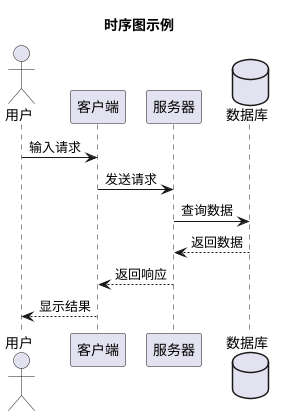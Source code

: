 @startuml
title 时序图示例

actor 用户 as User
participant "客户端" as Client
participant "服务器" as Server
database "数据库" as DB

User -> Client: 输入请求
Client -> Server: 发送请求
Server -> DB: 查询数据
DB --> Server: 返回数据
Server --> Client: 返回响应
Client --> User: 显示结果
@enduml